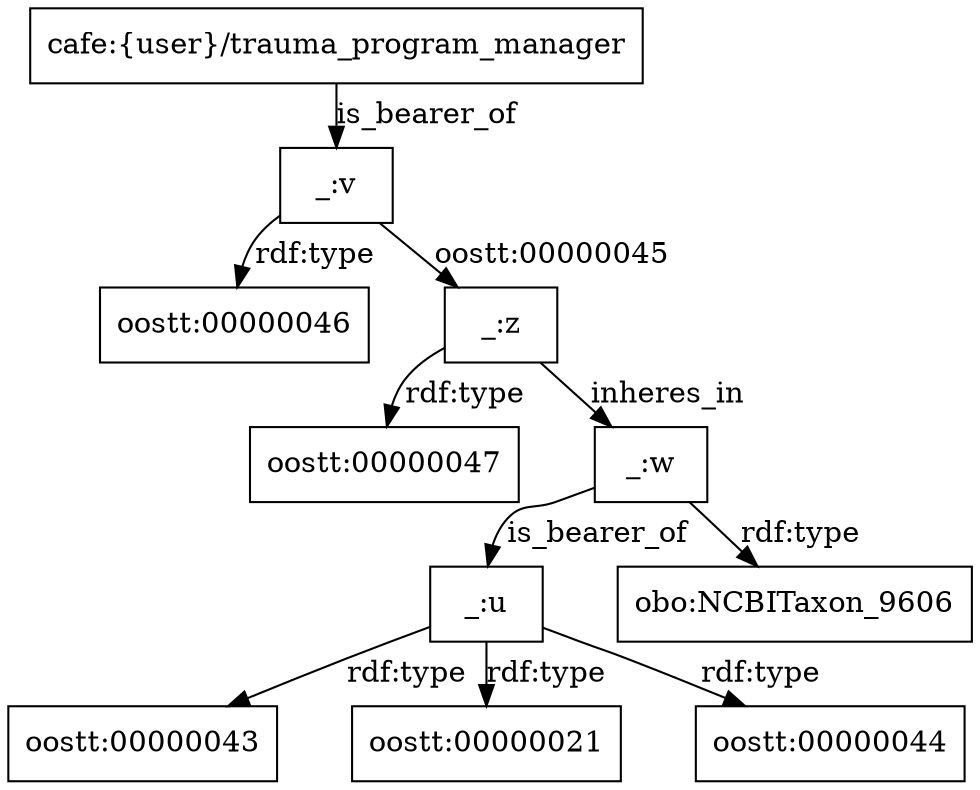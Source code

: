 digraph g { node [shape=rectangle];
graph [splines=true, nodesep=.5, ranksep=0, overlap=false];
"cafe:{user}/trauma_program_manager" -> "_:v" [label="is_bearer_of"]
"_:v" -> "oostt:00000046" [label="rdf:type"]
"_:v" -> "_:z" [label="oostt:00000045"]
"_:z" -> "oostt:00000047" [label="rdf:type"]
"_:z" -> "_:w" [label="inheres_in"]
"_:w" -> "_:u" [label="is_bearer_of"]
"_:w" -> "obo:NCBITaxon_9606" [label="rdf:type"]
"_:u" -> "oostt:00000043" [label="rdf:type"]
"_:u" -> "oostt:00000021" [label="rdf:type"]
"_:u" -> "oostt:00000044" [label="rdf:type"]
}
